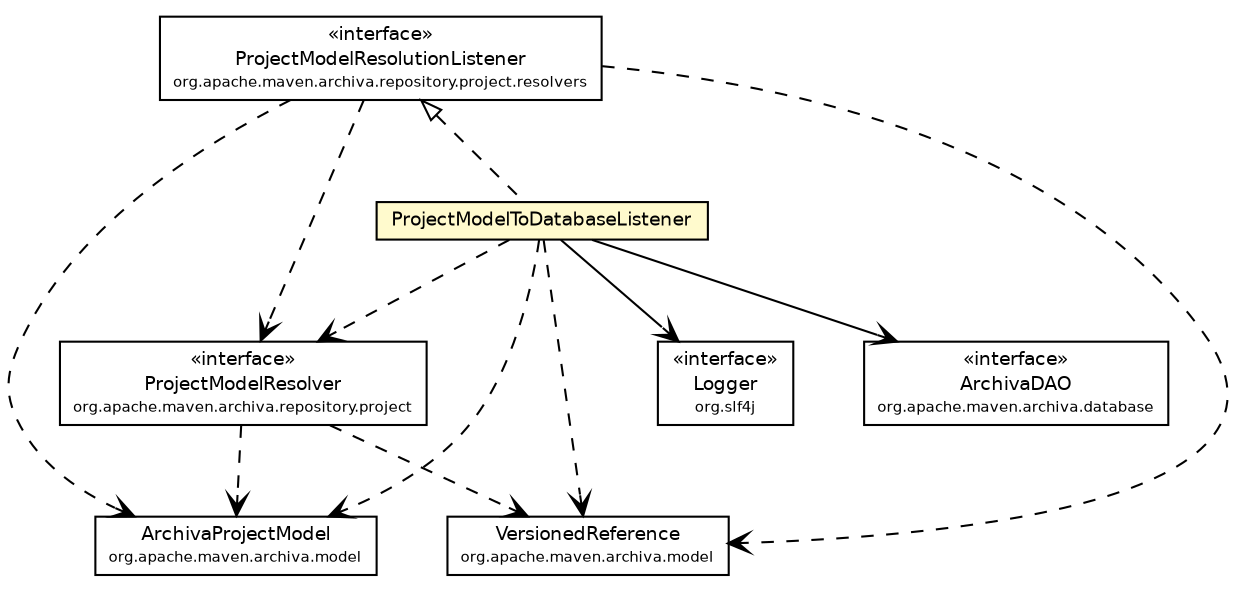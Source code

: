 #!/usr/local/bin/dot
#
# Class diagram 
# Generated by UmlGraph version 4.6 (http://www.spinellis.gr/sw/umlgraph)
#

digraph G {
	edge [fontname="Helvetica",fontsize=10,labelfontname="Helvetica",labelfontsize=10];
	node [fontname="Helvetica",fontsize=10,shape=plaintext];
	// org.apache.maven.archiva.repository.project.ProjectModelResolver
	c101348 [label=<<table border="0" cellborder="1" cellspacing="0" cellpadding="2" port="p" href="../../repository/project/ProjectModelResolver.html">
		<tr><td><table border="0" cellspacing="0" cellpadding="1">
			<tr><td> &laquo;interface&raquo; </td></tr>
			<tr><td> ProjectModelResolver </td></tr>
			<tr><td><font point-size="7.0"> org.apache.maven.archiva.repository.project </font></td></tr>
		</table></td></tr>
		</table>>, fontname="Helvetica", fontcolor="black", fontsize=9.0];
	// org.apache.maven.archiva.repository.project.resolvers.ProjectModelResolutionListener
	c101357 [label=<<table border="0" cellborder="1" cellspacing="0" cellpadding="2" port="p" href="../../repository/project/resolvers/ProjectModelResolutionListener.html">
		<tr><td><table border="0" cellspacing="0" cellpadding="1">
			<tr><td> &laquo;interface&raquo; </td></tr>
			<tr><td> ProjectModelResolutionListener </td></tr>
			<tr><td><font point-size="7.0"> org.apache.maven.archiva.repository.project.resolvers </font></td></tr>
		</table></td></tr>
		</table>>, fontname="Helvetica", fontcolor="black", fontsize=9.0];
	// org.apache.maven.archiva.database.ArchivaDAO
	c101394 [label=<<table border="0" cellborder="1" cellspacing="0" cellpadding="2" port="p" href="../ArchivaDAO.html">
		<tr><td><table border="0" cellspacing="0" cellpadding="1">
			<tr><td> &laquo;interface&raquo; </td></tr>
			<tr><td> ArchivaDAO </td></tr>
			<tr><td><font point-size="7.0"> org.apache.maven.archiva.database </font></td></tr>
		</table></td></tr>
		</table>>, fontname="Helvetica", fontcolor="black", fontsize=9.0];
	// org.apache.maven.archiva.database.project.ProjectModelToDatabaseListener
	c101434 [label=<<table border="0" cellborder="1" cellspacing="0" cellpadding="2" port="p" bgcolor="lemonChiffon" href="./ProjectModelToDatabaseListener.html">
		<tr><td><table border="0" cellspacing="0" cellpadding="1">
			<tr><td> ProjectModelToDatabaseListener </td></tr>
		</table></td></tr>
		</table>>, fontname="Helvetica", fontcolor="black", fontsize=9.0];
	//org.apache.maven.archiva.database.project.ProjectModelToDatabaseListener implements org.apache.maven.archiva.repository.project.resolvers.ProjectModelResolutionListener
	c101357:p -> c101434:p [dir=back,arrowtail=empty,style=dashed];
	// org.apache.maven.archiva.database.project.ProjectModelToDatabaseListener NAVASSOC org.slf4j.Logger
	c101434:p -> c101610:p [taillabel="", label="", headlabel="", fontname="Helvetica", fontcolor="black", fontsize=10.0, color="black", arrowhead=open];
	// org.apache.maven.archiva.database.project.ProjectModelToDatabaseListener NAVASSOC org.apache.maven.archiva.database.ArchivaDAO
	c101434:p -> c101394:p [taillabel="", label="", headlabel="", fontname="Helvetica", fontcolor="black", fontsize=10.0, color="black", arrowhead=open];
	// org.apache.maven.archiva.repository.project.ProjectModelResolver DEPEND org.apache.maven.archiva.model.ArchivaProjectModel
	c101348:p -> c101611:p [taillabel="", label="", headlabel="", fontname="Helvetica", fontcolor="black", fontsize=10.0, color="black", arrowhead=open, style=dashed];
	// org.apache.maven.archiva.repository.project.ProjectModelResolver DEPEND org.apache.maven.archiva.model.VersionedReference
	c101348:p -> c101612:p [taillabel="", label="", headlabel="", fontname="Helvetica", fontcolor="black", fontsize=10.0, color="black", arrowhead=open, style=dashed];
	// org.apache.maven.archiva.repository.project.resolvers.ProjectModelResolutionListener DEPEND org.apache.maven.archiva.model.ArchivaProjectModel
	c101357:p -> c101611:p [taillabel="", label="", headlabel="", fontname="Helvetica", fontcolor="black", fontsize=10.0, color="black", arrowhead=open, style=dashed];
	// org.apache.maven.archiva.repository.project.resolvers.ProjectModelResolutionListener DEPEND org.apache.maven.archiva.repository.project.ProjectModelResolver
	c101357:p -> c101348:p [taillabel="", label="", headlabel="", fontname="Helvetica", fontcolor="black", fontsize=10.0, color="black", arrowhead=open, style=dashed];
	// org.apache.maven.archiva.repository.project.resolvers.ProjectModelResolutionListener DEPEND org.apache.maven.archiva.model.VersionedReference
	c101357:p -> c101612:p [taillabel="", label="", headlabel="", fontname="Helvetica", fontcolor="black", fontsize=10.0, color="black", arrowhead=open, style=dashed];
	// org.apache.maven.archiva.database.project.ProjectModelToDatabaseListener DEPEND org.apache.maven.archiva.repository.project.ProjectModelResolver
	c101434:p -> c101348:p [taillabel="", label="", headlabel="", fontname="Helvetica", fontcolor="black", fontsize=10.0, color="black", arrowhead=open, style=dashed];
	// org.apache.maven.archiva.database.project.ProjectModelToDatabaseListener DEPEND org.apache.maven.archiva.model.ArchivaProjectModel
	c101434:p -> c101611:p [taillabel="", label="", headlabel="", fontname="Helvetica", fontcolor="black", fontsize=10.0, color="black", arrowhead=open, style=dashed];
	// org.apache.maven.archiva.database.project.ProjectModelToDatabaseListener DEPEND org.apache.maven.archiva.model.VersionedReference
	c101434:p -> c101612:p [taillabel="", label="", headlabel="", fontname="Helvetica", fontcolor="black", fontsize=10.0, color="black", arrowhead=open, style=dashed];
	// org.slf4j.Logger
	c101610 [label=<<table border="0" cellborder="1" cellspacing="0" cellpadding="2" port="p" href="http://java.sun.com/j2se/1.4.2/docs/api/org/slf4j/Logger.html">
		<tr><td><table border="0" cellspacing="0" cellpadding="1">
			<tr><td> &laquo;interface&raquo; </td></tr>
			<tr><td> Logger </td></tr>
			<tr><td><font point-size="7.0"> org.slf4j </font></td></tr>
		</table></td></tr>
		</table>>, fontname="Helvetica", fontcolor="black", fontsize=9.0];
	// org.apache.maven.archiva.model.VersionedReference
	c101612 [label=<<table border="0" cellborder="1" cellspacing="0" cellpadding="2" port="p" href="http://java.sun.com/j2se/1.4.2/docs/api/org/apache/maven/archiva/model/VersionedReference.html">
		<tr><td><table border="0" cellspacing="0" cellpadding="1">
			<tr><td> VersionedReference </td></tr>
			<tr><td><font point-size="7.0"> org.apache.maven.archiva.model </font></td></tr>
		</table></td></tr>
		</table>>, fontname="Helvetica", fontcolor="black", fontsize=9.0];
	// org.apache.maven.archiva.model.ArchivaProjectModel
	c101611 [label=<<table border="0" cellborder="1" cellspacing="0" cellpadding="2" port="p" href="http://java.sun.com/j2se/1.4.2/docs/api/org/apache/maven/archiva/model/ArchivaProjectModel.html">
		<tr><td><table border="0" cellspacing="0" cellpadding="1">
			<tr><td> ArchivaProjectModel </td></tr>
			<tr><td><font point-size="7.0"> org.apache.maven.archiva.model </font></td></tr>
		</table></td></tr>
		</table>>, fontname="Helvetica", fontcolor="black", fontsize=9.0];
}

